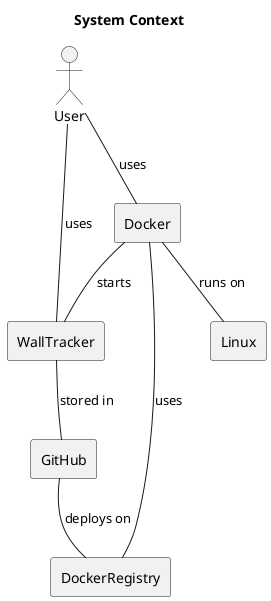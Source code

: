@startuml
/'
Provide the overall system context that includes:

- User roles
- Our system, could be more than 1
- Externals systems such as github, docker registry, cloud providers, etc.
- Interactions between the systems

Suitable diagrams:
- https://plantuml.com/deployment-diagram

'/

'skinparam {
'    PackageStyle Frame
'    ArrowColor #000000
'    BackgroundColor #ffffff
'    BorderColor #b0b0b0
'    linetype polyline
'    linetype ortho
'    nodesep 50
'    ranksep 100
'}

title System Context

actor User as user

rectangle WallTracker {
}

rectangle Docker {
}

rectangle DockerRegistry {
}

rectangle GitHub {
}

rectangle Linux {
}

user -- Docker : uses
user -- WallTracker : uses

Docker -- Linux : runs on
Docker -- WallTracker : starts
Docker -- DockerRegistry : uses
WallTracker -- GitHub : stored in
GitHub -- DockerRegistry : deploys on


@enduml
